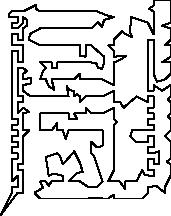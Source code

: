 unitsize(0.001cm);
// 51407.1
draw((200,400)--(200,500));
draw((200,500)--(300,500));
draw((300,500)--(300,600));
draw((300,600)--(300,700));
draw((300,700)--(200,600));
draw((200,600)--(200,700));
draw((200,700)--(200,800));
draw((200,800)--(200,900));
draw((200,900)--(200,1000));
draw((200,1000)--(300,1000));
draw((300,1000)--(300,1100));
draw((300,1100)--(200,1100));
draw((200,1100)--(200,1200));
draw((200,1200)--(300,1200));
draw((300,1200)--(300,1300));
draw((300,1300)--(200,1300));
draw((200,1300)--(200,1400));
draw((200,1400)--(300,1400));
draw((300,1400)--(300,1500));
draw((300,1500)--(200,1500));
draw((200,1500)--(200,1600));
draw((200,1600)--(300,1600));
draw((300,1600)--(300,1700));
draw((300,1700)--(200,1700));
draw((200,1700)--(200,1800));
draw((200,1800)--(200,1900));
draw((200,1900)--(200,2000));
draw((200,2000)--(200,2100));
draw((200,2100)--(200,2200));
draw((200,2200)--(200,2300));
draw((200,2300)--(200,2400));
draw((200,2400)--(200,2500));
draw((200,2500)--(200,2600));
draw((200,2600)--(200,2700));
draw((200,2700)--(200,2800));
draw((200,2800)--(200,2900));
draw((200,2900)--(300,2900));
draw((300,2900)--(300,2800));
draw((300,2800)--(300,2700));
draw((300,2700)--(400,2700));
draw((400,2700)--(400,2800));
draw((400,2800)--(400,2900));
draw((400,2900)--(400,3000));
draw((400,3000)--(300,3000));
draw((300,3000)--(200,3000));
draw((200,3000)--(200,3100));
draw((200,3100)--(200,3200));
draw((200,3200)--(300,3200));
draw((300,3200)--(300,3100));
draw((300,3100)--(400,3100));
draw((400,3100)--(400,3200));
draw((400,3200)--(400,3300));
draw((400,3300)--(469,3350));
draw((469,3350)--(469,3450));
draw((469,3450)--(400,3500));
draw((400,3500)--(400,3400));
draw((400,3400)--(300,3300));
draw((300,3300)--(200,3300));
draw((200,3300)--(200,3400));
draw((200,3400)--(300,3400));
draw((300,3400)--(300,3500));
draw((300,3500)--(200,3500));
draw((200,3500)--(150,3500));
draw((150,3500)--(150,3550));
draw((150,3550)--(200,3600));
draw((200,3600)--(400,3600));
draw((400,3600)--(620,3709));
draw((620,3709)--(620,3650));
draw((620,3650)--(700,3600));
draw((700,3600)--(800,3600));
draw((800,3600)--(900,3600));
draw((900,3600)--(1000,3600));
draw((1000,3600)--(1100,3600));
draw((1100,3600)--(1200,3600));
draw((1200,3600)--(1300,3600));
draw((1300,3600)--(1400,3600));
draw((1400,3600)--(1500,3600));
draw((1500,3600)--(1600,3600));
draw((1600,3600)--(1700,3600));
draw((1700,3600)--(1900,3520));
draw((1900,3520)--(2000,3500));
draw((2000,3500)--(1829,3450));
draw((1829,3450)--(1790,3330));
draw((1790,3330)--(1720,3409));
draw((1720,3409)--(1600,3300));
draw((1600,3300)--(1500,3300));
draw((1500,3300)--(1400,3300));
draw((1400,3300)--(1300,3300));
draw((1300,3300)--(1200,3300));
draw((1200,3300)--(1100,3300));
draw((1100,3300)--(1000,3300));
draw((1000,3300)--(900,3300));
draw((900,3300)--(800,3300));
draw((800,3300)--(700,3300));
draw((700,3300)--(520,3200));
draw((520,3200)--(500,3100));
draw((500,3100)--(700,3000));
draw((700,3000)--(800,3000));
draw((800,3000)--(900,3000));
draw((900,3000)--(1000,3000));
draw((1000,3000)--(1100,3000));
draw((1100,3000)--(1200,3000));
draw((1200,3000)--(1300,3000));
draw((1300,3000)--(1400,3000));
draw((1400,3000)--(1400,2900));
draw((1400,2900)--(1400,2820));
draw((1400,2820)--(1500,2800));
draw((1500,2800)--(1500,2860));
draw((1500,2860)--(1500,3000));
draw((1500,3000)--(1600,3000));
draw((1600,3000)--(1829,2800));
draw((1829,2800)--(1829,2700));
draw((1829,2700)--(1790,2580));
draw((1790,2580)--(1720,2610));
draw((1720,2610)--(1690,2680));
draw((1690,2680)--(1600,2700));
draw((1600,2700)--(1500,2700));
draw((1500,2700)--(1400,2700));
draw((1400,2700)--(1300,2700));
draw((1300,2700)--(1200,2700));
draw((1200,2700)--(1100,2700));
draw((1100,2700)--(1000,2700));
draw((1000,2700)--(1000,2600));
draw((1000,2600)--(910,2600));
draw((910,2600)--(900,2700));
draw((900,2700)--(800,2700));
draw((800,2700)--(700,2700));
draw((700,2700)--(800,2600));
draw((800,2600)--(750,2550));
draw((750,2550)--(700,2400));
draw((700,2400)--(800,2400));
draw((800,2400)--(850,2280));
draw((850,2280)--(950,2220));
draw((950,2220)--(900,2400));
draw((900,2400)--(1000,2400));
draw((1000,2400)--(1100,2400));
draw((1100,2400)--(1200,2400));
draw((1200,2400)--(1300,2400));
draw((1300,2400)--(1400,2500));
draw((1400,2500)--(1400,2400));
draw((1400,2400)--(1500,2400));
draw((1500,2400)--(1600,2400));
draw((1600,2400)--(1700,2400));
draw((1700,2400)--(1800,2400));
draw((1800,2400)--(2000,2300));
draw((2000,2300)--(2000,2400));
draw((2000,2400)--(2000,2500));
draw((2000,2500)--(2000,2600));
draw((2000,2600)--(2000,2700));
draw((2000,2700)--(2120,2750));
draw((2120,2750)--(2220,2820));
draw((2220,2820)--(2000,2800));
draw((2000,2800)--(2000,2900));
draw((2000,2900)--(1900,3000));
draw((1900,3000)--(2000,3000));
draw((2000,3000)--(2000,3100));
draw((2000,3100)--(2050,3150));
draw((2050,3150)--(2100,3200));
draw((2100,3200)--(2150,3250));
draw((2150,3250)--(2200,3200));
draw((2200,3200)--(2320,3150));
draw((2320,3150)--(2280,3250));
draw((2280,3250)--(2300,3400));
draw((2300,3400)--(2300,3500));
draw((2300,3500)--(2600,3400));
draw((2600,3400)--(2700,3200));
draw((2700,3200)--(2700,3300));
draw((2700,3300)--(2700,3400));
draw((2700,3400)--(2700,3500));
draw((2700,3500)--(2700,3600));
draw((2700,3600)--(2620,3650));
draw((2620,3650)--(2700,3700));
draw((2700,3700)--(2700,3800));
draw((2700,3800)--(3000,3800));
draw((3000,3800)--(3000,3700));
draw((3000,3700)--(3000,3600));
draw((3000,3600)--(3000,3500));
draw((3000,3500)--(3000,3400));
draw((3000,3400)--(2850,3350));
draw((2850,3350)--(3000,3300));
draw((3000,3300)--(3000,3200));
draw((3000,3200)--(3000,3100));
draw((3000,3100)--(2900,3000));
draw((2900,3000)--(3000,3000));
draw((3000,3000)--(3000,2900));
draw((3000,2900)--(3000,2800));
draw((3000,2800)--(2850,2700));
draw((2850,2700)--(3000,2700));
draw((3000,2700)--(3000,2600));
draw((3000,2600)--(3000,2500));
draw((3000,2500)--(2900,2400));
draw((2900,2400)--(2760,2360));
draw((2760,2360)--(2700,2500));
draw((2700,2500)--(2700,2600));
draw((2700,2600)--(2700,2700));
draw((2700,2700)--(2700,2800));
draw((2700,2800)--(2700,2900));
draw((2700,2900)--(2700,3000));
draw((2700,3000)--(2700,3100));
draw((2700,3100)--(2600,3100));
draw((2600,3100)--(2600,3000));
draw((2600,3000)--(2600,2900));
draw((2600,2900)--(2600,2800));
draw((2600,2800)--(2600,2700));
draw((2600,2700)--(2600,2600));
draw((2600,2600)--(2600,2500));
draw((2600,2500)--(2600,2400));
draw((2600,2400)--(2600,2300));
draw((2600,2300)--(2600,2200));
draw((2600,2200)--(2700,2200));
draw((2700,2200)--(2700,2300));
draw((2700,2300)--(2850,2200));
draw((2850,2200)--(3000,2300));
draw((3000,2300)--(3000,2200));
draw((3000,2200)--(3000,2100));
draw((3000,2100)--(2950,2050));
draw((2950,2050)--(3000,2000));
draw((3000,2000)--(3000,1900));
draw((3000,1900)--(3000,1800));
draw((3000,1800)--(2950,1750));
draw((2950,1750)--(3000,1700));
draw((3000,1700)--(3000,1600));
draw((3000,1600)--(3000,1500));
draw((3000,1500)--(2900,1400));
draw((2900,1400)--(3000,1300));
draw((3000,1300)--(3000,1200));
draw((3000,1200)--(3000,1100));
draw((3000,1100)--(3000,1000));
draw((3000,1000)--(2930,950));
draw((2930,950)--(3000,900));
draw((3000,900)--(3000,800));
draw((3000,800)--(3000,700));
draw((3000,700)--(2900,500));
draw((2900,500)--(2900,400));
draw((2900,400)--(2750,520));
draw((2750,520)--(2600,500));
draw((2600,500)--(2600,400));
draw((2600,400)--(2500,300));
draw((2500,300)--(2400,300));
draw((2400,300)--(2300,300));
draw((2300,300)--(2200,300));
draw((2200,300)--(2100,300));
draw((2100,300)--(2000,300));
draw((2000,300)--(2000,370));
draw((2000,370)--(1900,300));
draw((1900,300)--(1800,300));
draw((1800,300)--(1710,310));
draw((1710,310)--(1550,300));
draw((1550,300)--(1400,300));
draw((1400,300)--(1300,300));
draw((1300,300)--(1200,300));
draw((1200,300)--(1100,300));
draw((1100,300)--(1000,300));
draw((1000,300)--(900,300));
draw((900,300)--(800,300));
draw((800,300)--(700,300));
draw((700,300)--(600,400));
draw((600,400)--(750,490));
draw((750,490)--(700,600));
draw((700,600)--(800,600));
draw((800,600)--(850,520));
draw((850,520)--(900,600));
draw((900,600)--(1000,600));
draw((1000,600)--(1100,600));
draw((1100,600)--(1100,700));
draw((1100,700)--(939,740));
draw((939,740)--(850,700));
draw((850,700)--(800,1030));
draw((800,1030)--(1000,1100));
draw((1000,1100)--(1050,1050));
draw((1050,1050)--(1100,900));
draw((1100,900)--(1300,1130));
draw((1300,1130)--(1400,930));
draw((1400,930)--(1450,770));
draw((1450,770)--(1350,750));
draw((1350,750)--(1300,700));
draw((1300,700)--(1200,600));
draw((1200,600)--(1300,600));
draw((1300,600)--(1400,600));
draw((1400,600)--(1550,500));
draw((1550,500)--(1710,510));
draw((1710,510)--(1800,600));
draw((1800,600)--(1750,750));
draw((1750,750)--(1650,1050));
draw((1650,1050)--(1600,1100));
draw((1600,1100)--(1600,1300));
draw((1600,1300)--(1700,1200));
draw((1700,1200)--(1800,1230));
draw((1800,1230)--(1800,1500));
draw((1800,1500)--(1700,1500));
draw((1700,1500)--(1600,1500));
draw((1600,1500)--(1500,1500));
draw((1500,1500)--(1400,1500));
draw((1400,1500)--(1300,1500));
draw((1300,1500)--(1200,1500));
draw((1200,1500)--(1150,1350));
draw((1150,1350)--(1100,1500));
draw((1100,1500)--(1000,1500));
draw((1000,1500)--(1000,1629));
draw((1000,1629)--(900,1500));
draw((900,1500)--(800,1500));
draw((800,1500)--(700,1500));
draw((700,1500)--(700,1600));
draw((700,1600)--(700,1800));
draw((700,1800)--(800,1800));
draw((800,1800)--(900,1800));
draw((900,1800)--(1000,1800));
draw((1000,1800)--(1100,1800));
draw((1100,1800)--(1200,1800));
draw((1200,1800)--(1200,1700));
draw((1200,1700)--(1350,1700));
draw((1350,1700)--(1300,1800));
draw((1300,1800)--(1400,1800));
draw((1400,1800)--(1500,1800));
draw((1500,1800)--(1500,1900));
draw((1500,1900)--(1550,1850));
draw((1550,1850)--(1600,1800));
draw((1600,1800)--(1700,1800));
draw((1700,1800)--(1800,1800));
draw((1800,1800)--(2000,1900));
draw((2000,1900)--(2000,1800));
draw((2000,1800)--(2000,1700));
draw((2000,1700)--(2060,1650));
draw((2060,1650)--(2000,1600));
draw((2000,1600)--(2000,1500));
draw((2000,1500)--(2000,1400));
draw((2000,1400)--(2000,1300));
draw((2000,1300)--(2000,1200));
draw((2000,1200)--(2000,1100));
draw((2000,1100)--(2000,1000));
draw((2000,1000)--(2000,900));
draw((2000,900)--(2000,800));
draw((2000,800)--(1900,600));
draw((1900,600)--(2000,600));
draw((2000,600)--(2100,600));
draw((2100,600)--(2200,469));
draw((2200,469)--(2200,600));
draw((2200,600)--(2300,600));
draw((2300,600)--(2400,600));
draw((2400,600)--(2450,710));
draw((2450,710)--(2500,800));
draw((2500,800)--(2550,710));
draw((2550,710)--(2700,700));
draw((2700,700)--(2700,800));
draw((2700,800)--(2600,800));
draw((2600,800)--(2600,900));
draw((2600,900)--(2600,1000));
draw((2600,1000)--(2700,1000));
draw((2700,1000)--(2700,900));
draw((2700,900)--(2800,900));
draw((2800,900)--(2800,1130));
draw((2800,1130)--(2700,1100));
draw((2700,1100)--(2600,1100));
draw((2600,1100)--(2600,1200));
draw((2600,1200)--(2700,1200));
draw((2700,1200)--(2700,1300));
draw((2700,1300)--(2700,1400));
draw((2700,1400)--(2600,1400));
draw((2600,1400)--(2600,1300));
draw((2600,1300)--(2390,1300));
draw((2390,1300)--(2290,1400));
draw((2290,1400)--(2320,1500));
draw((2320,1500)--(2600,1500));
draw((2600,1500)--(2700,1500));
draw((2700,1500)--(2700,1600));
draw((2700,1600)--(2600,1600));
draw((2600,1600)--(2600,1700));
draw((2600,1700)--(2700,1700));
draw((2700,1700)--(2700,1800));
draw((2700,1800)--(2600,1800));
draw((2600,1800)--(2600,1900));
draw((2600,1900)--(2700,1900));
draw((2700,1900)--(2700,2000));
draw((2700,2000)--(2700,2100));
draw((2700,2100)--(2600,2100));
draw((2600,2100)--(2600,2000));
draw((2600,2000)--(2400,2100));
draw((2400,2100)--(2170,1900));
draw((2170,1900)--(2110,2000));
draw((2110,2000)--(2000,2000));
draw((2000,2000)--(2000,2100));
draw((2000,2100)--(2000,2200));
draw((2000,2200)--(1800,2100));
draw((1800,2100)--(1700,2100));
draw((1700,2100)--(1600,2100));
draw((1600,2100)--(1500,2100));
draw((1500,2100)--(1400,2000));
draw((1400,2000)--(1400,2100));
draw((1400,2100)--(1350,2140));
draw((1350,2140)--(1300,2100));
draw((1300,2100)--(1300,2200));
draw((1300,2200)--(1220,2210));
draw((1220,2210)--(1170,2280));
draw((1170,2280)--(1200,2100));
draw((1200,2100)--(1100,2100));
draw((1100,2100)--(1000,2100));
draw((1000,2100)--(900,2100));
draw((900,2100)--(800,2100));
draw((800,2100)--(700,2100));
draw((700,2100)--(530,2100));
draw((530,2100)--(400,2200));
draw((400,2200)--(400,2300));
draw((400,2300)--(540,2330));
draw((540,2330)--(540,2430));
draw((540,2430)--(400,2400));
draw((400,2400)--(400,2500));
draw((400,2500)--(469,2550));
draw((469,2550)--(400,2600));
draw((400,2600)--(300,2600));
draw((300,2600)--(300,2500));
draw((300,2500)--(300,2400));
draw((300,2400)--(300,2300));
draw((300,2300)--(300,2200));
draw((300,2200)--(300,2100));
draw((300,2100)--(400,2100));
draw((400,2100)--(400,2000));
draw((400,2000)--(300,2000));
draw((300,2000)--(300,1900));
draw((300,1900)--(300,1800));
draw((300,1800)--(400,1900));
draw((400,1900)--(500,1829));
draw((500,1829)--(400,1800));
draw((400,1800)--(400,1700));
draw((400,1700)--(400,1600));
draw((400,1600)--(400,1500));
draw((400,1500)--(500,1500));
draw((500,1500)--(400,1400));
draw((400,1400)--(400,1300));
draw((400,1300)--(400,1200));
draw((400,1200)--(400,1100));
draw((400,1100)--(400,1000));
draw((400,1000)--(400,900));
draw((400,900)--(300,900));
draw((300,900)--(300,800));
draw((300,800)--(400,800));
draw((400,800)--(400,700));
draw((400,700)--(400,600));
draw((400,600)--(400,500));
draw((400,500)--(400,400));
draw((400,400)--(300,400));
draw((300,400)--(0,0));
draw((0,0)--(200,400));
